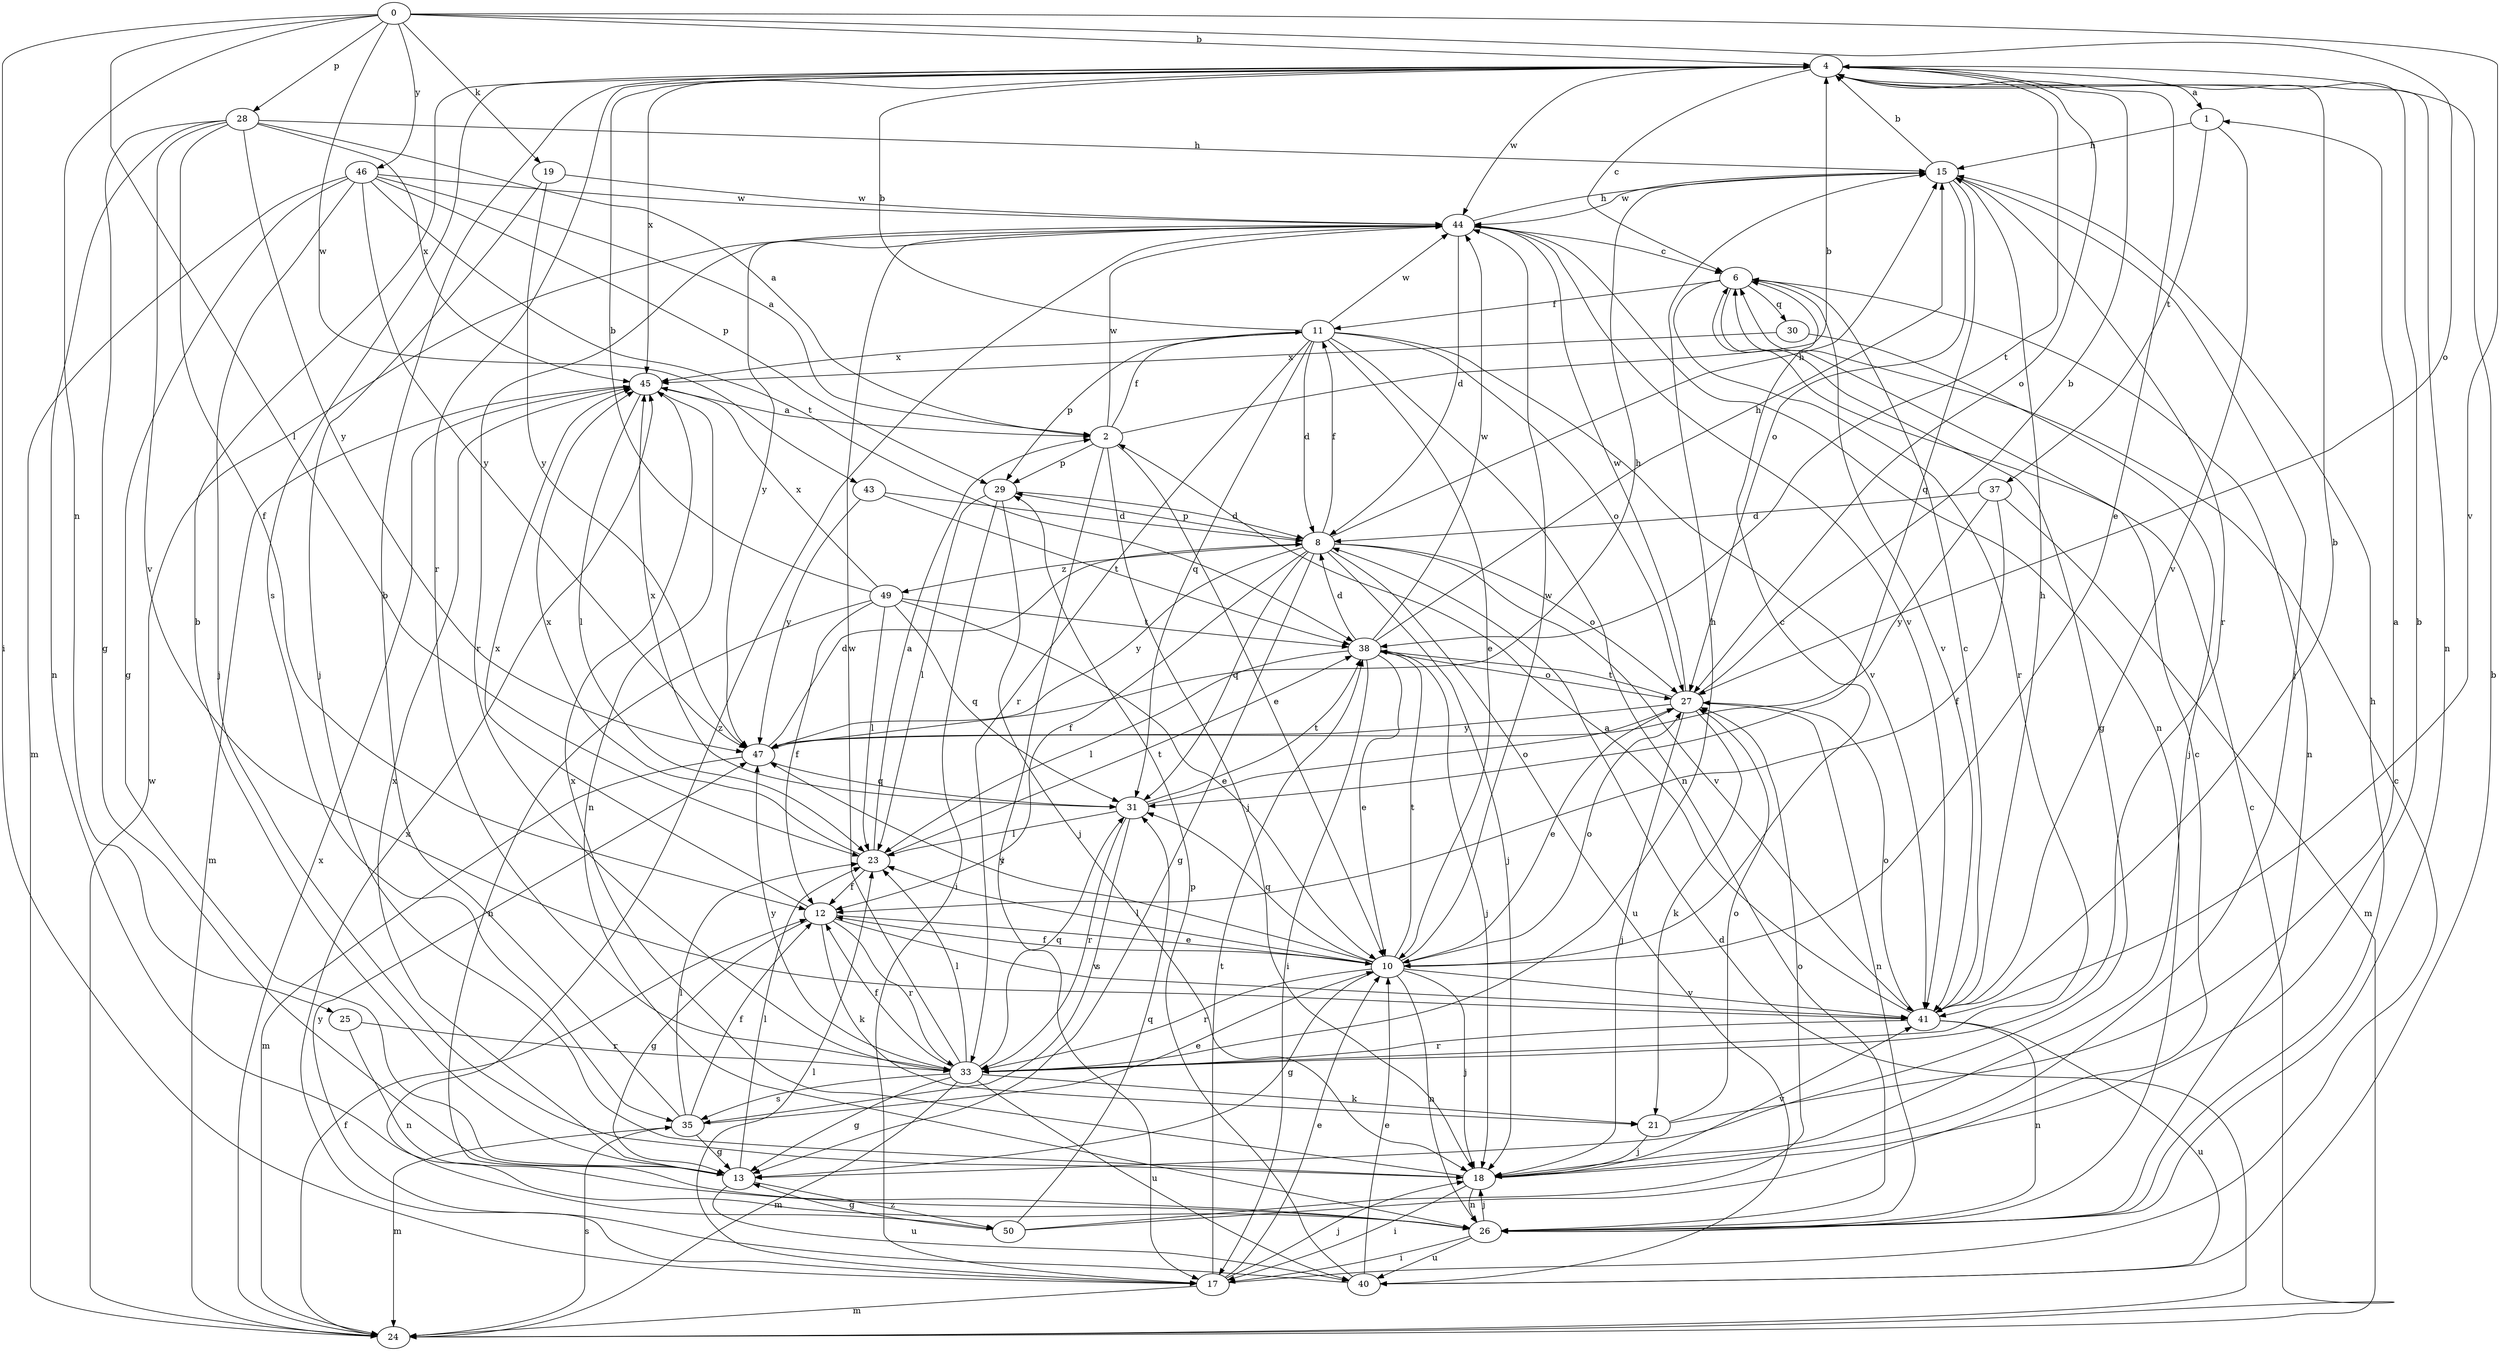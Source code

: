strict digraph  {
0;
1;
2;
4;
6;
8;
10;
11;
12;
13;
15;
17;
18;
19;
21;
23;
24;
25;
26;
27;
28;
29;
30;
31;
33;
35;
37;
38;
40;
41;
43;
44;
45;
46;
47;
49;
50;
0 -> 4  [label=b];
0 -> 17  [label=i];
0 -> 19  [label=k];
0 -> 23  [label=l];
0 -> 25  [label=n];
0 -> 27  [label=o];
0 -> 28  [label=p];
0 -> 41  [label=v];
0 -> 43  [label=w];
0 -> 46  [label=y];
1 -> 15  [label=h];
1 -> 37  [label=t];
1 -> 41  [label=v];
2 -> 4  [label=b];
2 -> 10  [label=e];
2 -> 11  [label=f];
2 -> 17  [label=i];
2 -> 18  [label=j];
2 -> 29  [label=p];
2 -> 44  [label=w];
4 -> 1  [label=a];
4 -> 6  [label=c];
4 -> 10  [label=e];
4 -> 26  [label=n];
4 -> 27  [label=o];
4 -> 33  [label=r];
4 -> 35  [label=s];
4 -> 38  [label=t];
4 -> 44  [label=w];
4 -> 45  [label=x];
6 -> 11  [label=f];
6 -> 13  [label=g];
6 -> 26  [label=n];
6 -> 30  [label=q];
6 -> 33  [label=r];
6 -> 41  [label=v];
8 -> 11  [label=f];
8 -> 12  [label=f];
8 -> 13  [label=g];
8 -> 15  [label=h];
8 -> 18  [label=j];
8 -> 27  [label=o];
8 -> 29  [label=p];
8 -> 31  [label=q];
8 -> 40  [label=u];
8 -> 41  [label=v];
8 -> 47  [label=y];
8 -> 49  [label=z];
10 -> 6  [label=c];
10 -> 12  [label=f];
10 -> 13  [label=g];
10 -> 18  [label=j];
10 -> 23  [label=l];
10 -> 26  [label=n];
10 -> 27  [label=o];
10 -> 31  [label=q];
10 -> 33  [label=r];
10 -> 38  [label=t];
10 -> 41  [label=v];
10 -> 44  [label=w];
10 -> 47  [label=y];
11 -> 4  [label=b];
11 -> 8  [label=d];
11 -> 10  [label=e];
11 -> 26  [label=n];
11 -> 27  [label=o];
11 -> 29  [label=p];
11 -> 31  [label=q];
11 -> 33  [label=r];
11 -> 41  [label=v];
11 -> 44  [label=w];
11 -> 45  [label=x];
12 -> 10  [label=e];
12 -> 13  [label=g];
12 -> 21  [label=k];
12 -> 33  [label=r];
12 -> 41  [label=v];
12 -> 45  [label=x];
13 -> 4  [label=b];
13 -> 23  [label=l];
13 -> 40  [label=u];
13 -> 45  [label=x];
13 -> 50  [label=z];
15 -> 4  [label=b];
15 -> 18  [label=j];
15 -> 27  [label=o];
15 -> 31  [label=q];
15 -> 33  [label=r];
15 -> 44  [label=w];
17 -> 6  [label=c];
17 -> 10  [label=e];
17 -> 18  [label=j];
17 -> 23  [label=l];
17 -> 24  [label=m];
17 -> 38  [label=t];
17 -> 45  [label=x];
18 -> 4  [label=b];
18 -> 17  [label=i];
18 -> 26  [label=n];
18 -> 41  [label=v];
18 -> 45  [label=x];
19 -> 18  [label=j];
19 -> 44  [label=w];
19 -> 47  [label=y];
21 -> 1  [label=a];
21 -> 18  [label=j];
21 -> 27  [label=o];
23 -> 2  [label=a];
23 -> 12  [label=f];
23 -> 38  [label=t];
23 -> 45  [label=x];
24 -> 6  [label=c];
24 -> 8  [label=d];
24 -> 12  [label=f];
24 -> 35  [label=s];
24 -> 44  [label=w];
24 -> 45  [label=x];
25 -> 26  [label=n];
25 -> 33  [label=r];
26 -> 15  [label=h];
26 -> 17  [label=i];
26 -> 18  [label=j];
26 -> 40  [label=u];
27 -> 4  [label=b];
27 -> 10  [label=e];
27 -> 18  [label=j];
27 -> 21  [label=k];
27 -> 26  [label=n];
27 -> 38  [label=t];
27 -> 44  [label=w];
27 -> 47  [label=y];
28 -> 2  [label=a];
28 -> 12  [label=f];
28 -> 13  [label=g];
28 -> 15  [label=h];
28 -> 26  [label=n];
28 -> 41  [label=v];
28 -> 45  [label=x];
28 -> 47  [label=y];
29 -> 8  [label=d];
29 -> 17  [label=i];
29 -> 18  [label=j];
29 -> 23  [label=l];
30 -> 18  [label=j];
30 -> 45  [label=x];
31 -> 23  [label=l];
31 -> 27  [label=o];
31 -> 33  [label=r];
31 -> 35  [label=s];
31 -> 38  [label=t];
31 -> 45  [label=x];
33 -> 12  [label=f];
33 -> 13  [label=g];
33 -> 15  [label=h];
33 -> 21  [label=k];
33 -> 23  [label=l];
33 -> 24  [label=m];
33 -> 31  [label=q];
33 -> 35  [label=s];
33 -> 40  [label=u];
33 -> 44  [label=w];
33 -> 47  [label=y];
35 -> 4  [label=b];
35 -> 10  [label=e];
35 -> 12  [label=f];
35 -> 13  [label=g];
35 -> 23  [label=l];
35 -> 24  [label=m];
37 -> 8  [label=d];
37 -> 12  [label=f];
37 -> 24  [label=m];
37 -> 47  [label=y];
38 -> 8  [label=d];
38 -> 10  [label=e];
38 -> 15  [label=h];
38 -> 17  [label=i];
38 -> 18  [label=j];
38 -> 23  [label=l];
38 -> 27  [label=o];
38 -> 44  [label=w];
40 -> 4  [label=b];
40 -> 10  [label=e];
40 -> 29  [label=p];
40 -> 47  [label=y];
41 -> 2  [label=a];
41 -> 4  [label=b];
41 -> 6  [label=c];
41 -> 15  [label=h];
41 -> 26  [label=n];
41 -> 27  [label=o];
41 -> 33  [label=r];
41 -> 40  [label=u];
43 -> 8  [label=d];
43 -> 38  [label=t];
43 -> 47  [label=y];
44 -> 6  [label=c];
44 -> 8  [label=d];
44 -> 15  [label=h];
44 -> 26  [label=n];
44 -> 33  [label=r];
44 -> 41  [label=v];
44 -> 47  [label=y];
44 -> 50  [label=z];
45 -> 2  [label=a];
45 -> 23  [label=l];
45 -> 24  [label=m];
45 -> 26  [label=n];
46 -> 2  [label=a];
46 -> 13  [label=g];
46 -> 18  [label=j];
46 -> 24  [label=m];
46 -> 29  [label=p];
46 -> 38  [label=t];
46 -> 44  [label=w];
46 -> 47  [label=y];
47 -> 8  [label=d];
47 -> 15  [label=h];
47 -> 24  [label=m];
47 -> 31  [label=q];
49 -> 4  [label=b];
49 -> 10  [label=e];
49 -> 12  [label=f];
49 -> 23  [label=l];
49 -> 26  [label=n];
49 -> 31  [label=q];
49 -> 38  [label=t];
49 -> 45  [label=x];
50 -> 6  [label=c];
50 -> 13  [label=g];
50 -> 27  [label=o];
50 -> 31  [label=q];
}
